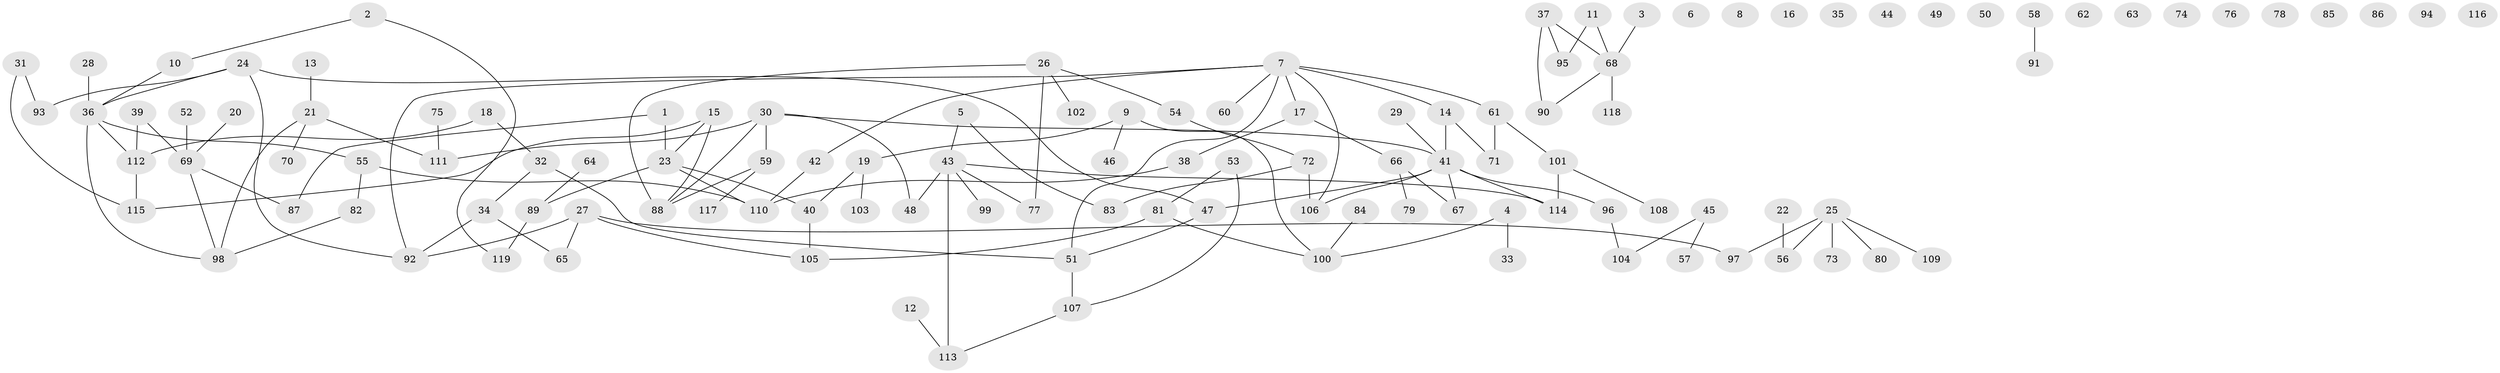 // coarse degree distribution, {2: 0.20930232558139536, 7: 0.06976744186046512, 5: 0.11627906976744186, 4: 0.11627906976744186, 3: 0.18604651162790697, 1: 0.27906976744186046, 6: 0.023255813953488372}
// Generated by graph-tools (version 1.1) at 2025/35/03/04/25 23:35:48]
// undirected, 119 vertices, 130 edges
graph export_dot {
  node [color=gray90,style=filled];
  1;
  2;
  3;
  4;
  5;
  6;
  7;
  8;
  9;
  10;
  11;
  12;
  13;
  14;
  15;
  16;
  17;
  18;
  19;
  20;
  21;
  22;
  23;
  24;
  25;
  26;
  27;
  28;
  29;
  30;
  31;
  32;
  33;
  34;
  35;
  36;
  37;
  38;
  39;
  40;
  41;
  42;
  43;
  44;
  45;
  46;
  47;
  48;
  49;
  50;
  51;
  52;
  53;
  54;
  55;
  56;
  57;
  58;
  59;
  60;
  61;
  62;
  63;
  64;
  65;
  66;
  67;
  68;
  69;
  70;
  71;
  72;
  73;
  74;
  75;
  76;
  77;
  78;
  79;
  80;
  81;
  82;
  83;
  84;
  85;
  86;
  87;
  88;
  89;
  90;
  91;
  92;
  93;
  94;
  95;
  96;
  97;
  98;
  99;
  100;
  101;
  102;
  103;
  104;
  105;
  106;
  107;
  108;
  109;
  110;
  111;
  112;
  113;
  114;
  115;
  116;
  117;
  118;
  119;
  1 -- 23;
  1 -- 87;
  2 -- 10;
  2 -- 119;
  3 -- 68;
  4 -- 33;
  4 -- 100;
  5 -- 43;
  5 -- 83;
  7 -- 14;
  7 -- 17;
  7 -- 42;
  7 -- 51;
  7 -- 60;
  7 -- 61;
  7 -- 92;
  7 -- 106;
  9 -- 19;
  9 -- 46;
  9 -- 100;
  10 -- 36;
  11 -- 68;
  11 -- 95;
  12 -- 113;
  13 -- 21;
  14 -- 41;
  14 -- 71;
  15 -- 23;
  15 -- 88;
  15 -- 115;
  17 -- 38;
  17 -- 66;
  18 -- 32;
  18 -- 112;
  19 -- 40;
  19 -- 103;
  20 -- 69;
  21 -- 70;
  21 -- 98;
  21 -- 111;
  22 -- 56;
  23 -- 40;
  23 -- 89;
  23 -- 110;
  24 -- 36;
  24 -- 47;
  24 -- 92;
  24 -- 93;
  25 -- 56;
  25 -- 73;
  25 -- 80;
  25 -- 97;
  25 -- 109;
  26 -- 54;
  26 -- 77;
  26 -- 88;
  26 -- 102;
  27 -- 65;
  27 -- 92;
  27 -- 97;
  27 -- 105;
  28 -- 36;
  29 -- 41;
  30 -- 41;
  30 -- 48;
  30 -- 59;
  30 -- 88;
  30 -- 111;
  31 -- 93;
  31 -- 115;
  32 -- 34;
  32 -- 51;
  34 -- 65;
  34 -- 92;
  36 -- 55;
  36 -- 98;
  36 -- 112;
  37 -- 68;
  37 -- 90;
  37 -- 95;
  38 -- 110;
  39 -- 69;
  39 -- 112;
  40 -- 105;
  41 -- 47;
  41 -- 67;
  41 -- 96;
  41 -- 106;
  41 -- 114;
  42 -- 110;
  43 -- 48;
  43 -- 77;
  43 -- 99;
  43 -- 113;
  43 -- 114;
  45 -- 57;
  45 -- 104;
  47 -- 51;
  51 -- 107;
  52 -- 69;
  53 -- 81;
  53 -- 107;
  54 -- 72;
  55 -- 82;
  55 -- 110;
  58 -- 91;
  59 -- 88;
  59 -- 117;
  61 -- 71;
  61 -- 101;
  64 -- 89;
  66 -- 67;
  66 -- 79;
  68 -- 90;
  68 -- 118;
  69 -- 87;
  69 -- 98;
  72 -- 83;
  72 -- 106;
  75 -- 111;
  81 -- 100;
  81 -- 105;
  82 -- 98;
  84 -- 100;
  89 -- 119;
  96 -- 104;
  101 -- 108;
  101 -- 114;
  107 -- 113;
  112 -- 115;
}
